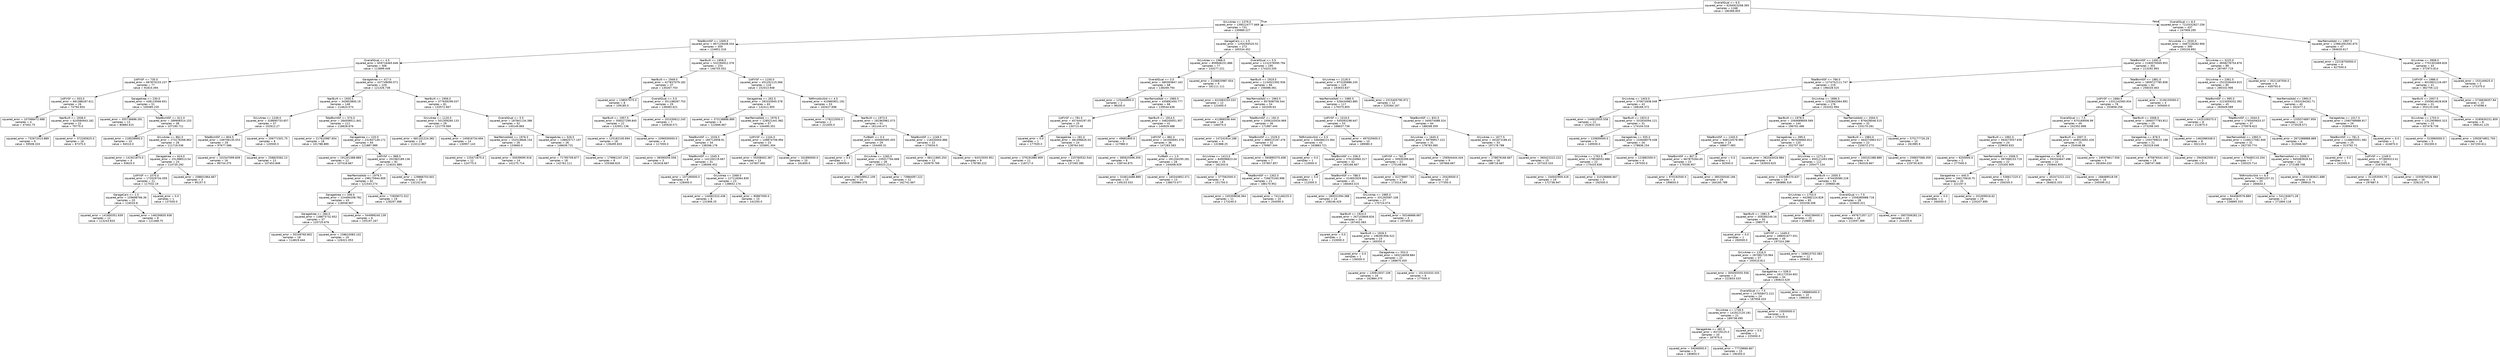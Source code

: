 digraph Tree {
node [shape=box, fontname="helvetica"] ;
edge [fontname="helvetica"] ;
0 [label="OverallQual <= 6.5\nsquared_error = 6294923268.365\nsamples = 1168\nvalue = 180366.855"] ;
1 [label="GrLivArea <= 1379.0\nsquared_error = 1390124777.669\nsamples = 731\nvalue = 139989.227"] ;
0 -> 1 [labeldistance=2.5, labelangle=45, headlabel="True"] ;
2 [label="TotalBsmtSF <= 1009.0\nsquared_error = 857129448.334\nsamples = 459\nvalue = 124851.316"] ;
1 -> 2 ;
3 [label="OverallQual <= 4.5\nsquared_error = 659716465.646\nsamples = 306\nvalue = 113899.448"] ;
2 -> 3 ;
4 [label="1stFlrSF <= 735.0\nsquared_error = 667870233.237\nsamples = 77\nvalue = 91810.494"] ;
3 -> 4 ;
5 [label="1stFlrSF <= 503.0\nsquared_error = 681388187.611\nsamples = 26\nvalue = 74794.654"] ;
4 -> 5 ;
6 [label="squared_error = 107068472.688\nsamples = 4\nvalue = 47402.75"] ;
5 -> 6 ;
7 [label="YearBuilt <= 1938.0\nsquared_error = 624584943.182\nsamples = 22\nvalue = 79775.0"] ;
5 -> 7 ;
8 [label="squared_error = 732672013.889\nsamples = 6\nvalue = 59508.333"] ;
7 -> 8 ;
9 [label="squared_error = 372265625.0\nsamples = 16\nvalue = 87375.0"] ;
7 -> 9 ;
10 [label="GarageArea <= 230.0\nsquared_error = 438119566.651\nsamples = 51\nvalue = 100485.235"] ;
4 -> 10 ;
11 [label="squared_error = 355736686.391\nsamples = 13\nvalue = 80884.615"] ;
10 -> 11 ;
12 [label="TotalBsmtSF <= 611.0\nsquared_error = 289908314.153\nsamples = 38\nvalue = 107190.711"] ;
10 -> 12 ;
13 [label="squared_error = 118528900.0\nsamples = 10\nvalue = 94510.0"] ;
12 -> 13 ;
14 [label="GrLivArea <= 862.5\nsquared_error = 273176268.963\nsamples = 28\nvalue = 111719.536"] ;
12 -> 14 ;
15 [label="squared_error = 141921875.0\nsamples = 4\nvalue = 93625.0"] ;
14 -> 15 ;
16 [label="GarageArea <= 624.0\nsquared_error = 231388513.54\nsamples = 24\nvalue = 114735.292"] ;
14 -> 16 ;
17 [label="1stFlrSF <= 1070.0\nsquared_error = 172029734.059\nsamples = 21\nvalue = 117532.19"] ;
16 -> 17 ;
18 [label="GarageCars <= 1.5\nsquared_error = 159698766.36\nsamples = 20\nvalue = 116533.8"] ;
17 -> 18 ;
19 [label="squared_error = 141600351.639\nsamples = 12\nvalue = 113243.833"] ;
18 -> 19 ;
20 [label="squared_error = 146256835.938\nsamples = 8\nvalue = 121468.75"] ;
18 -> 20 ;
21 [label="squared_error = 0.0\nsamples = 1\nvalue = 137500.0"] ;
17 -> 21 ;
22 [label="squared_error = 208831964.667\nsamples = 3\nvalue = 95157.0"] ;
16 -> 22 ;
23 [label="GarageArea <= 417.0\nsquared_error = 437749090.071\nsamples = 229\nvalue = 121326.738"] ;
3 -> 23 ;
24 [label="YearBuilt <= 1935.5\nsquared_error = 343653800.19\nsamples = 148\nvalue = 114624.574"] ;
23 -> 24 ;
25 [label="GrLivArea <= 1249.0\nsquared_error = 328695733.657\nsamples = 37\nvalue = 102612.27"] ;
24 -> 25 ;
26 [label="TotalBsmtSF <= 804.5\nsquared_error = 249706135.553\nsamples = 29\nvalue = 97677.586"] ;
25 -> 26 ;
27 [label="squared_error = 101547099.609\nsamples = 16\nvalue = 89734.375"] ;
26 -> 27 ;
28 [label="squared_error = 258825562.13\nsamples = 13\nvalue = 107453.846"] ;
26 -> 28 ;
29 [label="squared_error = 206771501.75\nsamples = 8\nvalue = 120500.5"] ;
25 -> 29 ;
30 [label="TotalBsmtSF <= 574.0\nsquared_error = 284508511.841\nsamples = 111\nvalue = 118628.676"] ;
24 -> 30 ;
31 [label="squared_error = 217610987.654\nsamples = 18\nvalue = 101788.889"] ;
30 -> 31 ;
32 [label="GarageArea <= 220.0\nsquared_error = 231947149.172\nsamples = 93\nvalue = 121887.989"] ;
30 -> 32 ;
33 [label="squared_error = 191201388.889\nsamples = 12\nvalue = 107416.667"] ;
32 -> 33 ;
34 [label="1stFlrSF <= 969.5\nsquared_error = 202362189.136\nsamples = 81\nvalue = 124031.889"] ;
32 -> 34 ;
35 [label="YearRemodAdd <= 1979.5\nsquared_error = 198175944.909\nsamples = 62\nvalue = 121543.274"] ;
34 -> 35 ;
36 [label="GarageArea <= 356.0\nsquared_error = 224494208.782\nsamples = 43\nvalue = 118558.907"] ;
35 -> 36 ;
37 [label="GarageArea <= 284.0\nsquared_error = 138873732.652\nsamples = 37\nvalue = 120725.676"] ;
36 -> 37 ;
38 [label="squared_error = 50109760.802\nsamples = 18\nvalue = 114819.444"] ;
37 -> 38 ;
39 [label="squared_error = 158610083.102\nsamples = 19\nvalue = 126321.053"] ;
37 -> 39 ;
40 [label="squared_error = 544999240.139\nsamples = 6\nvalue = 105197.167"] ;
36 -> 40 ;
41 [label="squared_error = 72839072.022\nsamples = 19\nvalue = 128297.368"] ;
35 -> 41 ;
42 [label="squared_error = 129866703.601\nsamples = 19\nvalue = 132152.632"] ;
34 -> 42 ;
43 [label="YearBuilt <= 1956.0\nsquared_error = 377639299.037\nsamples = 81\nvalue = 133572.667"] ;
23 -> 43 ;
44 [label="GrLivArea <= 1120.0\nsquared_error = 501309260.133\nsamples = 29\nvalue = 121779.069"] ;
43 -> 44 ;
45 [label="squared_error = 681101224.382\nsamples = 15\nvalue = 113212.867"] ;
44 -> 45 ;
46 [label="squared_error = 145816734.694\nsamples = 14\nvalue = 130957.143"] ;
44 -> 46 ;
47 [label="OverallQual <= 5.5\nsquared_error = 187841134.386\nsamples = 52\nvalue = 140149.865"] ;
43 -> 47 ;
48 [label="YearRemodAdd <= 1976.0\nsquared_error = 152519846.154\nsamples = 26\nvalue = 133660.0"] ;
47 -> 48 ;
49 [label="squared_error = 125471875.0\nsamples = 12\nvalue = 124775.0"] ;
48 -> 49 ;
50 [label="squared_error = 50039095.918\nsamples = 14\nvalue = 141275.714"] ;
48 -> 50 ;
51 [label="GarageArea <= 526.5\nsquared_error = 138925717.197\nsamples = 26\nvalue = 146639.731"] ;
47 -> 51 ;
52 [label="squared_error = 71795709.877\nsamples = 18\nvalue = 142761.111"] ;
51 -> 52 ;
53 [label="squared_error = 179961247.234\nsamples = 8\nvalue = 155366.625"] ;
51 -> 53 ;
54 [label="YearBuilt <= 1958.5\nsquared_error = 532294912.376\nsamples = 153\nvalue = 146755.052"] ;
2 -> 54 ;
55 [label="YearBuilt <= 1949.0\nsquared_error = 427837079.182\nsamples = 37\nvalue = 130267.703"] ;
54 -> 55 ;
56 [label="squared_error = 138557075.0\nsamples = 8\nvalue = 109185.0"] ;
55 -> 56 ;
57 [label="OverallQual <= 5.5\nsquared_error = 351198287.753\nsamples = 29\nvalue = 136083.621"] ;
55 -> 57 ;
58 [label="YearBuilt <= 1957.5\nsquared_error = 358327299.845\nsamples = 22\nvalue = 132951.136"] ;
57 -> 58 ;
59 [label="squared_error = 125182100.694\nsamples = 18\nvalue = 136495.833"] ;
58 -> 59 ;
60 [label="squared_error = 1096500000.0\nsamples = 4\nvalue = 117000.0"] ;
58 -> 60 ;
61 [label="squared_error = 201030612.245\nsamples = 7\nvalue = 145928.571"] ;
57 -> 61 ;
62 [label="1stFlrSF <= 1150.0\nsquared_error = 451252115.566\nsamples = 116\nvalue = 152013.948"] ;
54 -> 62 ;
63 [label="GarageArea <= 262.5\nsquared_error = 283333945.578\nsamples = 63\nvalue = 142411.905"] ;
62 -> 63 ;
64 [label="squared_error = 373138888.889\nsamples = 6\nvalue = 122666.667"] ;
63 -> 64 ;
65 [label="YearRemodAdd <= 1976.5\nsquared_error = 228521441.982\nsamples = 57\nvalue = 144490.351"] ;
63 -> 65 ;
66 [label="TotalBsmtSF <= 1026.5\nsquared_error = 185714958.91\nsamples = 34\nvalue = 138266.176"] ;
65 -> 66 ;
67 [label="squared_error = 38390555.556\nsamples = 3\nvalue = 161616.667"] ;
66 -> 67 ;
68 [label="TotalBsmtSF <= 1045.5\nsquared_error = 142100119.667\nsamples = 31\nvalue = 136006.452"] ;
66 -> 68 ;
69 [label="squared_error = 107190000.0\nsamples = 8\nvalue = 128400.0"] ;
68 -> 69 ;
70 [label="GrLivArea <= 1069.0\nsquared_error = 127118364.839\nsamples = 23\nvalue = 138652.174"] ;
68 -> 70 ;
71 [label="squared_error = 144061523.438\nsamples = 8\nvalue = 131906.25"] ;
70 -> 71 ;
72 [label="squared_error = 80867000.0\nsamples = 15\nvalue = 142250.0"] ;
70 -> 72 ;
73 [label="1stFlrSF <= 1104.5\nsquared_error = 149874706.994\nsamples = 23\nvalue = 153691.304"] ;
65 -> 73 ;
74 [label="squared_error = 55508402.367\nsamples = 13\nvalue = 147607.692"] ;
73 -> 74 ;
75 [label="squared_error = 161890000.0\nsamples = 10\nvalue = 161600.0"] ;
73 -> 75 ;
76 [label="TotRmsAbvGrd <= 4.5\nsquared_error = 410983951.192\nsamples = 53\nvalue = 163427.698"] ;
62 -> 76 ;
77 [label="squared_error = 178222500.0\nsamples = 2\nvalue = 221650.0"] ;
76 -> 77 ;
78 [label="YearBuilt <= 1973.5\nsquared_error = 281963961.073\nsamples = 51\nvalue = 161144.471"] ;
76 -> 78 ;
79 [label="FullBath <= 0.5\nsquared_error = 300660585.455\nsamples = 29\nvalue = 154400.31"] ;
78 -> 79 ;
80 [label="squared_error = 0.0\nsamples = 1\nvalue = 108959.0"] ;
79 -> 80 ;
81 [label="GrLivArea <= 1260.0\nsquared_error = 235017764.668\nsamples = 28\nvalue = 156023.214"] ;
79 -> 81 ;
82 [label="squared_error = 296549912.109\nsamples = 16\nvalue = 150984.375"] ;
81 -> 82 ;
83 [label="squared_error = 73984097.222\nsamples = 12\nvalue = 162741.667"] ;
81 -> 83 ;
84 [label="TotalBsmtSF <= 1249.5\nsquared_error = 118330004.886\nsamples = 22\nvalue = 170034.5"] ;
78 -> 84 ;
85 [label="squared_error = 66111865.254\nsamples = 13\nvalue = 163979.769"] ;
84 -> 85 ;
86 [label="squared_error = 64315555.951\nsamples = 9\nvalue = 178780.222"] ;
84 -> 86 ;
87 [label="GarageCars <= 1.5\nsquared_error = 1250294520.52\nsamples = 272\nvalue = 165534.452"] ;
1 -> 87 ;
88 [label="GrLivArea <= 1968.0\nsquared_error = 859946151.886\nsamples = 77\nvalue = 143277.221"] ;
87 -> 88 ;
89 [label="OverallQual <= 3.5\nsquared_error = 480393847.163\nsamples = 68\nvalue = 138269.794"] ;
88 -> 89 ;
90 [label="squared_error = 125440000.0\nsamples = 2\nvalue = 96200.0"] ;
89 -> 90 ;
91 [label="YearRemodAdd <= 1960.5\nsquared_error = 435892450.777\nsamples = 66\nvalue = 139544.636"] ;
89 -> 91 ;
92 [label="1stFlrSF <= 781.5\nsquared_error = 457444197.05\nsamples = 25\nvalue = 130713.48"] ;
91 -> 92 ;
93 [label="squared_error = 0.0\nsamples = 1\nvalue = 177500.0"] ;
92 -> 93 ;
94 [label="GarageArea <= 281.0\nsquared_error = 381496626.54\nsamples = 24\nvalue = 128764.042"] ;
92 -> 94 ;
95 [label="squared_error = 379191980.909\nsamples = 11\nvalue = 118717.0"] ;
94 -> 95 ;
96 [label="squared_error = 225760532.544\nsamples = 13\nvalue = 137265.385"] ;
94 -> 96 ;
97 [label="YearBuilt <= 1914.5\nsquared_error = 346200051.957\nsamples = 41\nvalue = 144929.488"] ;
91 -> 97 ;
98 [label="squared_error = 49681600.0\nsamples = 5\nvalue = 127980.0"] ;
97 -> 98 ;
99 [label="1stFlrSF <= 882.0\nsquared_error = 341940691.076\nsamples = 36\nvalue = 147283.583"] ;
97 -> 99 ;
100 [label="squared_error = 385625096.359\nsamples = 8\nvalue = 158744.875"] ;
99 -> 100 ;
101 [label="FullBath <= 1.5\nsquared_error = 281204295.281\nsamples = 28\nvalue = 144008.929"] ;
99 -> 101 ;
102 [label="squared_error = 324614488.889\nsamples = 15\nvalue = 149153.333"] ;
101 -> 102 ;
103 [label="squared_error = 165344852.071\nsamples = 13\nvalue = 138073.077"] ;
101 -> 103 ;
104 [label="squared_error = 2106820987.654\nsamples = 9\nvalue = 181111.111"] ;
88 -> 104 ;
105 [label="OverallQual <= 5.5\nsquared_error = 1131576595.794\nsamples = 195\nvalue = 174323.205"] ;
87 -> 105 ;
106 [label="YearBuilt <= 1919.5\nsquared_error = 1134021592.936\nsamples = 66\nvalue = 156086.061"] ;
105 -> 106 ;
107 [label="squared_error = 622083333.333\nsamples = 12\nvalue = 123400.0"] ;
106 -> 107 ;
108 [label="YearRemodAdd <= 1963.5\nsquared_error = 957608758.344\nsamples = 54\nvalue = 163349.63"] ;
106 -> 108 ;
109 [label="squared_error = 412868336.444\nsamples = 18\nvalue = 146074.0"] ;
108 -> 109 ;
110 [label="TotalBsmtSF <= 192.0\nsquared_error = 1006143434.969\nsamples = 36\nvalue = 171987.444"] ;
108 -> 110 ;
111 [label="squared_error = 147241914.188\nsamples = 4\nvalue = 131988.25"] ;
110 -> 111 ;
112 [label="TotalBsmtSF <= 1529.0\nsquared_error = 888515187.476\nsamples = 32\nvalue = 176987.344"] ;
110 -> 112 ;
113 [label="GrLivArea <= 1413.0\nsquared_error = 849096823.04\nsamples = 25\nvalue = 182343.6"] ;
112 -> 113 ;
114 [label="squared_error = 377562500.0\nsamples = 4\nvalue = 151750.0"] ;
113 -> 114 ;
115 [label="TotalBsmtSF <= 1302.5\nsquared_error = 726675160.998\nsamples = 21\nvalue = 188170.952"] ;
113 -> 115 ;
116 [label="squared_error = 245359636.364\nsamples = 11\nvalue = 173240.0"] ;
115 -> 116 ;
117 [label="squared_error = 741146225.0\nsamples = 10\nvalue = 204595.0"] ;
115 -> 117 ;
118 [label="squared_error = 560895370.408\nsamples = 7\nvalue = 157857.857"] ;
112 -> 118 ;
119 [label="GrLivArea <= 2126.5\nsquared_error = 873100886.245\nsamples = 129\nvalue = 183653.837"] ;
105 -> 119 ;
120 [label="YearRemodAdd <= 1985.5\nsquared_error = 528434983.885\nsamples = 117\nvalue = 179375.855"] ;
119 -> 120 ;
121 [label="1stFlrSF <= 1519.5\nsquared_error = 545093198.647\nsamples = 53\nvalue = 168637.736"] ;
120 -> 121 ;
122 [label="TotRmsAbvGrd <= 5.5\nsquared_error = 436488223.364\nsamples = 43\nvalue = 163883.721"] ;
121 -> 122 ;
123 [label="squared_error = 0.0\nsamples = 1\nvalue = 110000.0"] ;
122 -> 123 ;
124 [label="TotalBsmtSF <= 336.0\nsquared_error = 376104960.317\nsamples = 42\nvalue = 165166.667"] ;
122 -> 124 ;
125 [label="squared_error = 0.0\nsamples = 1\nvalue = 112000.0"] ;
124 -> 125 ;
126 [label="TotalBsmtSF <= 788.0\nsquared_error = 314652929.804\nsamples = 41\nvalue = 166463.415"] ;
124 -> 126 ;
127 [label="squared_error = 180031594.388\nsamples = 14\nvalue = 158246.429"] ;
126 -> 127 ;
128 [label="GrLivArea <= 1985.0\nsquared_error = 331293587.106\nsamples = 27\nvalue = 170724.074"] ;
126 -> 128 ;
129 [label="YearBuilt <= 1924.0\nsquared_error = 267103849.826\nsamples = 24\nvalue = 167402.083"] ;
128 -> 129 ;
130 [label="squared_error = 0.0\nsamples = 1\nvalue = 210000.0"] ;
129 -> 130 ;
131 [label="YearBuilt <= 1926.5\nsquared_error = 196391956.522\nsamples = 23\nvalue = 165550.0"] ;
129 -> 131 ;
132 [label="squared_error = 0.0\nsamples = 1\nvalue = 136500.0"] ;
131 -> 132 ;
133 [label="GarageArea <= 553.0\nsquared_error = 165216058.884\nsamples = 22\nvalue = 166870.455"] ;
131 -> 133 ;
134 [label="squared_error = 130913037.109\nsamples = 16\nvalue = 162884.375"] ;
133 -> 134 ;
135 [label="squared_error = 101333333.333\nsamples = 6\nvalue = 177500.0"] ;
133 -> 135 ;
136 [label="squared_error = 50246666.667\nsamples = 3\nvalue = 197300.0"] ;
128 -> 136 ;
137 [label="squared_error = 497025600.0\nsamples = 10\nvalue = 189080.0"] ;
121 -> 137 ;
138 [label="TotalBsmtSF <= 832.5\nsquared_error = 340074488.324\nsamples = 64\nvalue = 188268.359"] ;
120 -> 138 ;
139 [label="GrLivArea <= 1645.0\nsquared_error = 99799917.222\nsamples = 31\nvalue = 178783.065"] ;
138 -> 139 ;
140 [label="1stFlrSF <= 762.5\nsquared_error = 30930399.845\nsamples = 22\nvalue = 175148.864"] ;
139 -> 140 ;
141 [label="squared_error = 32279897.743\nsamples = 12\nvalue = 173314.583"] ;
140 -> 141 ;
142 [label="squared_error = 20428500.0\nsamples = 10\nvalue = 177350.0"] ;
140 -> 142 ;
143 [label="squared_error = 156944444.444\nsamples = 9\nvalue = 187666.667"] ;
139 -> 143 ;
144 [label="GrLivArea <= 1677.5\nsquared_error = 401873186.41\nsamples = 33\nvalue = 197178.788"] ;
138 -> 144 ;
145 [label="squared_error = 278879166.667\nsamples = 18\nvalue = 188716.667"] ;
144 -> 145 ;
146 [label="squared_error = 360422222.222\nsamples = 15\nvalue = 207333.333"] ;
144 -> 146 ;
147 [label="squared_error = 2315405790.972\nsamples = 12\nvalue = 225364.167"] ;
119 -> 147 ;
148 [label="OverallQual <= 8.5\nsquared_error = 7210332827.256\nsamples = 437\nvalue = 247909.295"] ;
0 -> 148 [labeldistance=2.5, labelangle=-45, headlabel="False"] ;
149 [label="GrLivArea <= 2035.0\nsquared_error = 3487228282.906\nsamples = 390\nvalue = 230226.892"] ;
148 -> 149 ;
150 [label="TotalBsmtSF <= 1492.0\nsquared_error = 2180076569.953\nsamples = 301\nvalue = 213292.993"] ;
149 -> 150 ;
151 [label="TotalBsmtSF <= 766.0\nsquared_error = 1274752111.747\nsamples = 219\nvalue = 196428.525"] ;
150 -> 151 ;
152 [label="GrLivArea <= 1403.0\nsquared_error = 370672838.048\nsamples = 43\nvalue = 168168.372"] ;
151 -> 152 ;
153 [label="squared_error = 144810555.556\nsamples = 12\nvalue = 152833.333"] ;
152 -> 153 ;
154 [label="YearBuilt <= 1923.0\nsquared_error = 331834594.121\nsamples = 31\nvalue = 174104.516"] ;
152 -> 154 ;
155 [label="squared_error = 120600000.0\nsamples = 5\nvalue = 149500.0"] ;
154 -> 155 ;
156 [label="GarageArea <= 555.0\nsquared_error = 233648579.438\nsamples = 26\nvalue = 178836.154"] ;
154 -> 156 ;
157 [label="GrLivArea <= 1763.5\nsquared_error = 178536552.686\nsamples = 22\nvalue = 175433.636"] ;
156 -> 157 ;
158 [label="squared_error = 104502959.418\nsamples = 19\nvalue = 172738.947"] ;
157 -> 158 ;
159 [label="squared_error = 310166666.667\nsamples = 3\nvalue = 192500.0"] ;
157 -> 159 ;
160 [label="squared_error = 122882500.0\nsamples = 4\nvalue = 197550.0"] ;
156 -> 160 ;
161 [label="GrLivArea <= 1896.5\nsquared_error = 1252842064.892\nsamples = 176\nvalue = 203332.994"] ;
151 -> 161 ;
162 [label="YearBuilt <= 1978.5\nsquared_error = 1094689609.569\nsamples = 144\nvalue = 196702.486"] ;
161 -> 162 ;
163 [label="TotalBsmtSF <= 1345.0\nsquared_error = 948124578.993\nsamples = 24\nvalue = 166677.083"] ;
162 -> 163 ;
164 [label="TotalBsmtSF <= 807.5\nsquared_error = 667875264.65\nsamples = 23\nvalue = 170336.957"] ;
163 -> 164 ;
165 [label="squared_error = 970192500.0\nsamples = 4\nvalue = 199650.0"] ;
164 -> 165 ;
166 [label="squared_error = 385250540.166\nsamples = 19\nvalue = 164165.789"] ;
164 -> 166 ;
167 [label="squared_error = 0.0\nsamples = 1\nvalue = 82500.0"] ;
163 -> 167 ;
168 [label="GarageArea <= 399.0\nsquared_error = 907636660.812\nsamples = 120\nvalue = 202707.567"] ;
162 -> 168 ;
169 [label="squared_error = 382043416.984\nsamples = 8\nvalue = 163933.625"] ;
168 -> 169 ;
170 [label="GrLivArea <= 1271.5\nsquared_error = 830121493.098\nsamples = 112\nvalue = 205477.134"] ;
168 -> 170 ;
171 [label="squared_error = 102595370.637\nsamples = 19\nvalue = 184886.316"] ;
170 -> 171 ;
172 [label="YearBuilt <= 2005.5\nsquared_error = 874439380.228\nsamples = 93\nvalue = 209683.86"] ;
170 -> 172 ;
173 [label="GrLivArea <= 1753.0\nsquared_error = 442682124.828\nsamples = 65\nvalue = 203258.308"] ;
172 -> 173 ;
174 [label="YearBuilt <= 1981.5\nsquared_error = 359284249.16\nsamples = 50\nvalue = 198577.8"] ;
173 -> 174 ;
175 [label="squared_error = 0.0\nsamples = 1\nvalue = 260000.0"] ;
174 -> 175 ;
176 [label="1stFlrSF <= 1449.0\nsquared_error = 288051677.551\nsamples = 49\nvalue = 197324.286"] ;
174 -> 176 ;
177 [label="GrLivArea <= 1316.5\nsquared_error = 267082720.964\nsamples = 37\nvalue = 193510.811"] ;
176 -> 177 ;
178 [label="squared_error = 305055555.556\nsamples = 3\nvalue = 222833.333"] ;
177 -> 178 ;
179 [label="GarageArea <= 539.5\nsquared_error = 181172534.602\nsamples = 34\nvalue = 190923.529"] ;
177 -> 179 ;
180 [label="OverallQual <= 7.5\nsquared_error = 147658472.222\nsamples = 24\nvalue = 187958.333"] ;
179 -> 180 ;
181 [label="GrLivArea <= 1728.5\nsquared_error = 141912120.181\nsamples = 21\nvalue = 189738.095"] ;
180 -> 181 ;
182 [label="GarageArea <= 481.0\nsquared_error = 83729125.0\nsamples = 20\nvalue = 187975.0"] ;
181 -> 182 ;
183 [label="squared_error = 34040000.0\nsamples = 5\nvalue = 180850.0"] ;
182 -> 183 ;
184 [label="squared_error = 77729666.667\nsamples = 15\nvalue = 190350.0"] ;
182 -> 184 ;
185 [label="squared_error = 0.0\nsamples = 1\nvalue = 225000.0"] ;
181 -> 185 ;
186 [label="squared_error = 10500000.0\nsamples = 3\nvalue = 175500.0"] ;
180 -> 186 ;
187 [label="squared_error = 189860400.0\nsamples = 10\nvalue = 198040.0"] ;
179 -> 187 ;
188 [label="squared_error = 169610702.083\nsamples = 12\nvalue = 209082.5"] ;
176 -> 188 ;
189 [label="squared_error = 404238400.0\nsamples = 15\nvalue = 218860.0"] ;
173 -> 189 ;
190 [label="OverallQual <= 7.5\nsquared_error = 1558385688.718\nsamples = 28\nvalue = 224600.321"] ;
172 -> 190 ;
191 [label="squared_error = 497671357.127\nsamples = 18\nvalue = 213597.389"] ;
190 -> 191 ;
192 [label="squared_error = 2857506282.24\nsamples = 10\nvalue = 244405.6"] ;
190 -> 192 ;
193 [label="YearRemodAdd <= 2004.5\nsquared_error = 876428046.515\nsamples = 32\nvalue = 233170.281"] ;
161 -> 193 ;
194 [label="YearBuilt <= 1983.0\nsquared_error = 464374963.017\nsamples = 22\nvalue = 220072.273"] ;
193 -> 194 ;
195 [label="squared_error = 100101388.889\nsamples = 6\nvalue = 194316.667"] ;
194 -> 195 ;
196 [label="squared_error = 258937068.359\nsamples = 16\nvalue = 229730.625"] ;
194 -> 196 ;
197 [label="squared_error = 575177726.29\nsamples = 10\nvalue = 261985.9"] ;
193 -> 197 ;
198 [label="TotalBsmtSF <= 1881.0\nsquared_error = 1809727785.858\nsamples = 82\nvalue = 258333.463"] ;
150 -> 198 ;
199 [label="1stFlrSF <= 1684.5\nsquared_error = 1331142583.934\nsamples = 78\nvalue = 253858.256"] ;
198 -> 199 ;
200 [label="OverallQual <= 7.5\nsquared_error = 670169006.99\nsamples = 49\nvalue = 242352.898"] ;
199 -> 200 ;
201 [label="YearBuilt <= 1992.5\nsquared_error = 563473557.639\nsamples = 24\nvalue = 229650.833"] ;
200 -> 201 ;
202 [label="squared_error = 6250000.0\nsamples = 2\nvalue = 277500.0"] ;
201 -> 202 ;
203 [label="YearRemodAdd <= 2006.5\nsquared_error = 387068153.719\nsamples = 22\nvalue = 225300.909"] ;
201 -> 203 ;
204 [label="GarageArea <= 440.5\nsquared_error = 266170618.75\nsamples = 20\nvalue = 222197.5"] ;
203 -> 204 ;
205 [label="squared_error = 0.0\nsamples = 1\nvalue = 260000.0"] ;
204 -> 205 ;
206 [label="squared_error = 201009016.62\nsamples = 19\nvalue = 220207.895"] ;
204 -> 206 ;
207 [label="squared_error = 536617225.0\nsamples = 2\nvalue = 256335.0"] ;
203 -> 207 ;
208 [label="YearBuilt <= 2007.5\nsquared_error = 469014692.426\nsamples = 25\nvalue = 254546.88"] ;
200 -> 208 ;
209 [label="GarageArea <= 501.0\nsquared_error = 392044647.498\nsamples = 22\nvalue = 250844.955"] ;
208 -> 209 ;
210 [label="squared_error = 452472222.222\nsamples = 6\nvalue = 264833.333"] ;
209 -> 210 ;
211 [label="squared_error = 268489518.59\nsamples = 16\nvalue = 245599.312"] ;
209 -> 211 ;
212 [label="squared_error = 195979617.556\nsamples = 3\nvalue = 281694.333"] ;
208 -> 212 ;
213 [label="YearBuilt <= 2006.5\nsquared_error = 1846377783.812\nsamples = 29\nvalue = 273298.345"] ;
199 -> 213 ;
214 [label="GarageArea <= 878.5\nsquared_error = 1555799015.188\nsamples = 21\nvalue = 262319.048"] ;
213 -> 214 ;
215 [label="squared_error = 975876542.443\nsamples = 19\nvalue = 268747.368"] ;
214 -> 215 ;
216 [label="squared_error = 2943062500.0\nsamples = 2\nvalue = 201250.0"] ;
214 -> 216 ;
217 [label="squared_error = 1462086348.0\nsamples = 8\nvalue = 302119.0"] ;
213 -> 217 ;
218 [label="squared_error = 3136155000.0\nsamples = 4\nvalue = 345600.0"] ;
198 -> 218 ;
219 [label="GrLivArea <= 3225.0\nsquared_error = 3658278754.876\nsamples = 89\nvalue = 287497.719"] ;
149 -> 219 ;
220 [label="GrLivArea <= 2361.5\nsquared_error = 2522536404.815\nsamples = 85\nvalue = 280332.906"] ;
219 -> 220 ;
221 [label="TotalBsmtSF <= 995.0\nsquared_error = 2223059202.392\nsamples = 45\nvalue = 260649.089"] ;
220 -> 221 ;
222 [label="squared_error = 1425109375.0\nsamples = 8\nvalue = 212875.0"] ;
221 -> 222 ;
223 [label="TotalBsmtSF <= 2044.0\nsquared_error = 1795405633.37\nsamples = 37\nvalue = 270978.622"] ;
221 -> 223 ;
224 [label="YearRemodAdd <= 1993.5\nsquared_error = 1168217582.949\nsamples = 31\nvalue = 262735.774"] ;
223 -> 224 ;
225 [label="squared_error = 576465110.204\nsamples = 7\nvalue = 230325.714"] ;
224 -> 225 ;
226 [label="YearRemodAdd <= 2006.5\nsquared_error = 945083928.54\nsamples = 24\nvalue = 272188.708"] ;
224 -> 226 ;
227 [label="TotRmsAbvGrd <= 6.5\nsquared_error = 742801207.31\nsamples = 20\nvalue = 266644.3"] ;
226 -> 227 ;
228 [label="squared_error = 844060576.889\nsamples = 3\nvalue = 236895.333"] ;
227 -> 228 ;
229 [label="squared_error = 541194671.28\nsamples = 17\nvalue = 271894.118"] ;
227 -> 229 ;
230 [label="squared_error = 1034283621.688\nsamples = 4\nvalue = 299910.75"] ;
226 -> 230 ;
231 [label="squared_error = 2871088888.889\nsamples = 6\nvalue = 313566.667"] ;
223 -> 231 ;
232 [label="YearRemodAdd <= 1993.5\nsquared_error = 1933194262.71\nsamples = 40\nvalue = 302477.2"] ;
220 -> 232 ;
233 [label="squared_error = 1335574897.959\nsamples = 14\nvalue = 273528.571"] ;
232 -> 233 ;
234 [label="GarageArea <= 1017.5\nsquared_error = 1560768988.917\nsamples = 26\nvalue = 318064.923"] ;
232 -> 234 ;
235 [label="TotalBsmtSF <= 781.5\nsquared_error = 1148655051.082\nsamples = 25\nvalue = 313792.72"] ;
234 -> 235 ;
236 [label="squared_error = 0.0\nsamples = 1\nvalue = 242000.0"] ;
235 -> 236 ;
237 [label="1stFlrSF <= 1249.0\nsquared_error = 972809313.41\nsamples = 24\nvalue = 316784.083"] ;
235 -> 237 ;
238 [label="squared_error = 311053593.75\nsamples = 8\nvalue = 297887.5"] ;
237 -> 238 ;
239 [label="squared_error = 1035876526.984\nsamples = 16\nvalue = 326232.375"] ;
237 -> 239 ;
240 [label="squared_error = 0.0\nsamples = 1\nvalue = 424870.0"] ;
234 -> 240 ;
241 [label="squared_error = 3521187500.0\nsamples = 4\nvalue = 439750.0"] ;
219 -> 241 ;
242 [label="YearRemodAdd <= 1997.5\nsquared_error = 13981091592.875\nsamples = 47\nvalue = 394635.617"] ;
148 -> 242 ;
243 [label="squared_error = 22218750000.0\nsamples = 4\nvalue = 627500.0"] ;
242 -> 243 ;
244 [label="GrLivArea <= 3908.0\nsquared_error = 7701301669.826\nsamples = 43\nvalue = 372973.814"] ;
242 -> 244 ;
245 [label="1stFlrSF <= 1986.0\nsquared_error = 6010831216.497\nsamples = 41\nvalue = 382759.122"] ;
244 -> 245 ;
246 [label="YearBuilt <= 2007.5\nsquared_error = 2500814628.828\nsamples = 31\nvalue = 353133.548"] ;
245 -> 246 ;
247 [label="GrLivArea <= 1703.5\nsquared_error = 1312959845.323\nsamples = 23\nvalue = 337478.739"] ;
246 -> 247 ;
248 [label="squared_error = 523960000.0\nsamples = 5\nvalue = 302300.0"] ;
247 -> 248 ;
249 [label="squared_error = 1092874851.793\nsamples = 18\nvalue = 347250.611"] ;
247 -> 249 ;
250 [label="squared_error = 3185630151.859\nsamples = 8\nvalue = 398141.125"] ;
246 -> 250 ;
251 [label="squared_error = 5736638357.84\nsamples = 10\nvalue = 474598.4"] ;
245 -> 251 ;
252 [label="squared_error = 153140625.0\nsamples = 2\nvalue = 172375.0"] ;
244 -> 252 ;
}